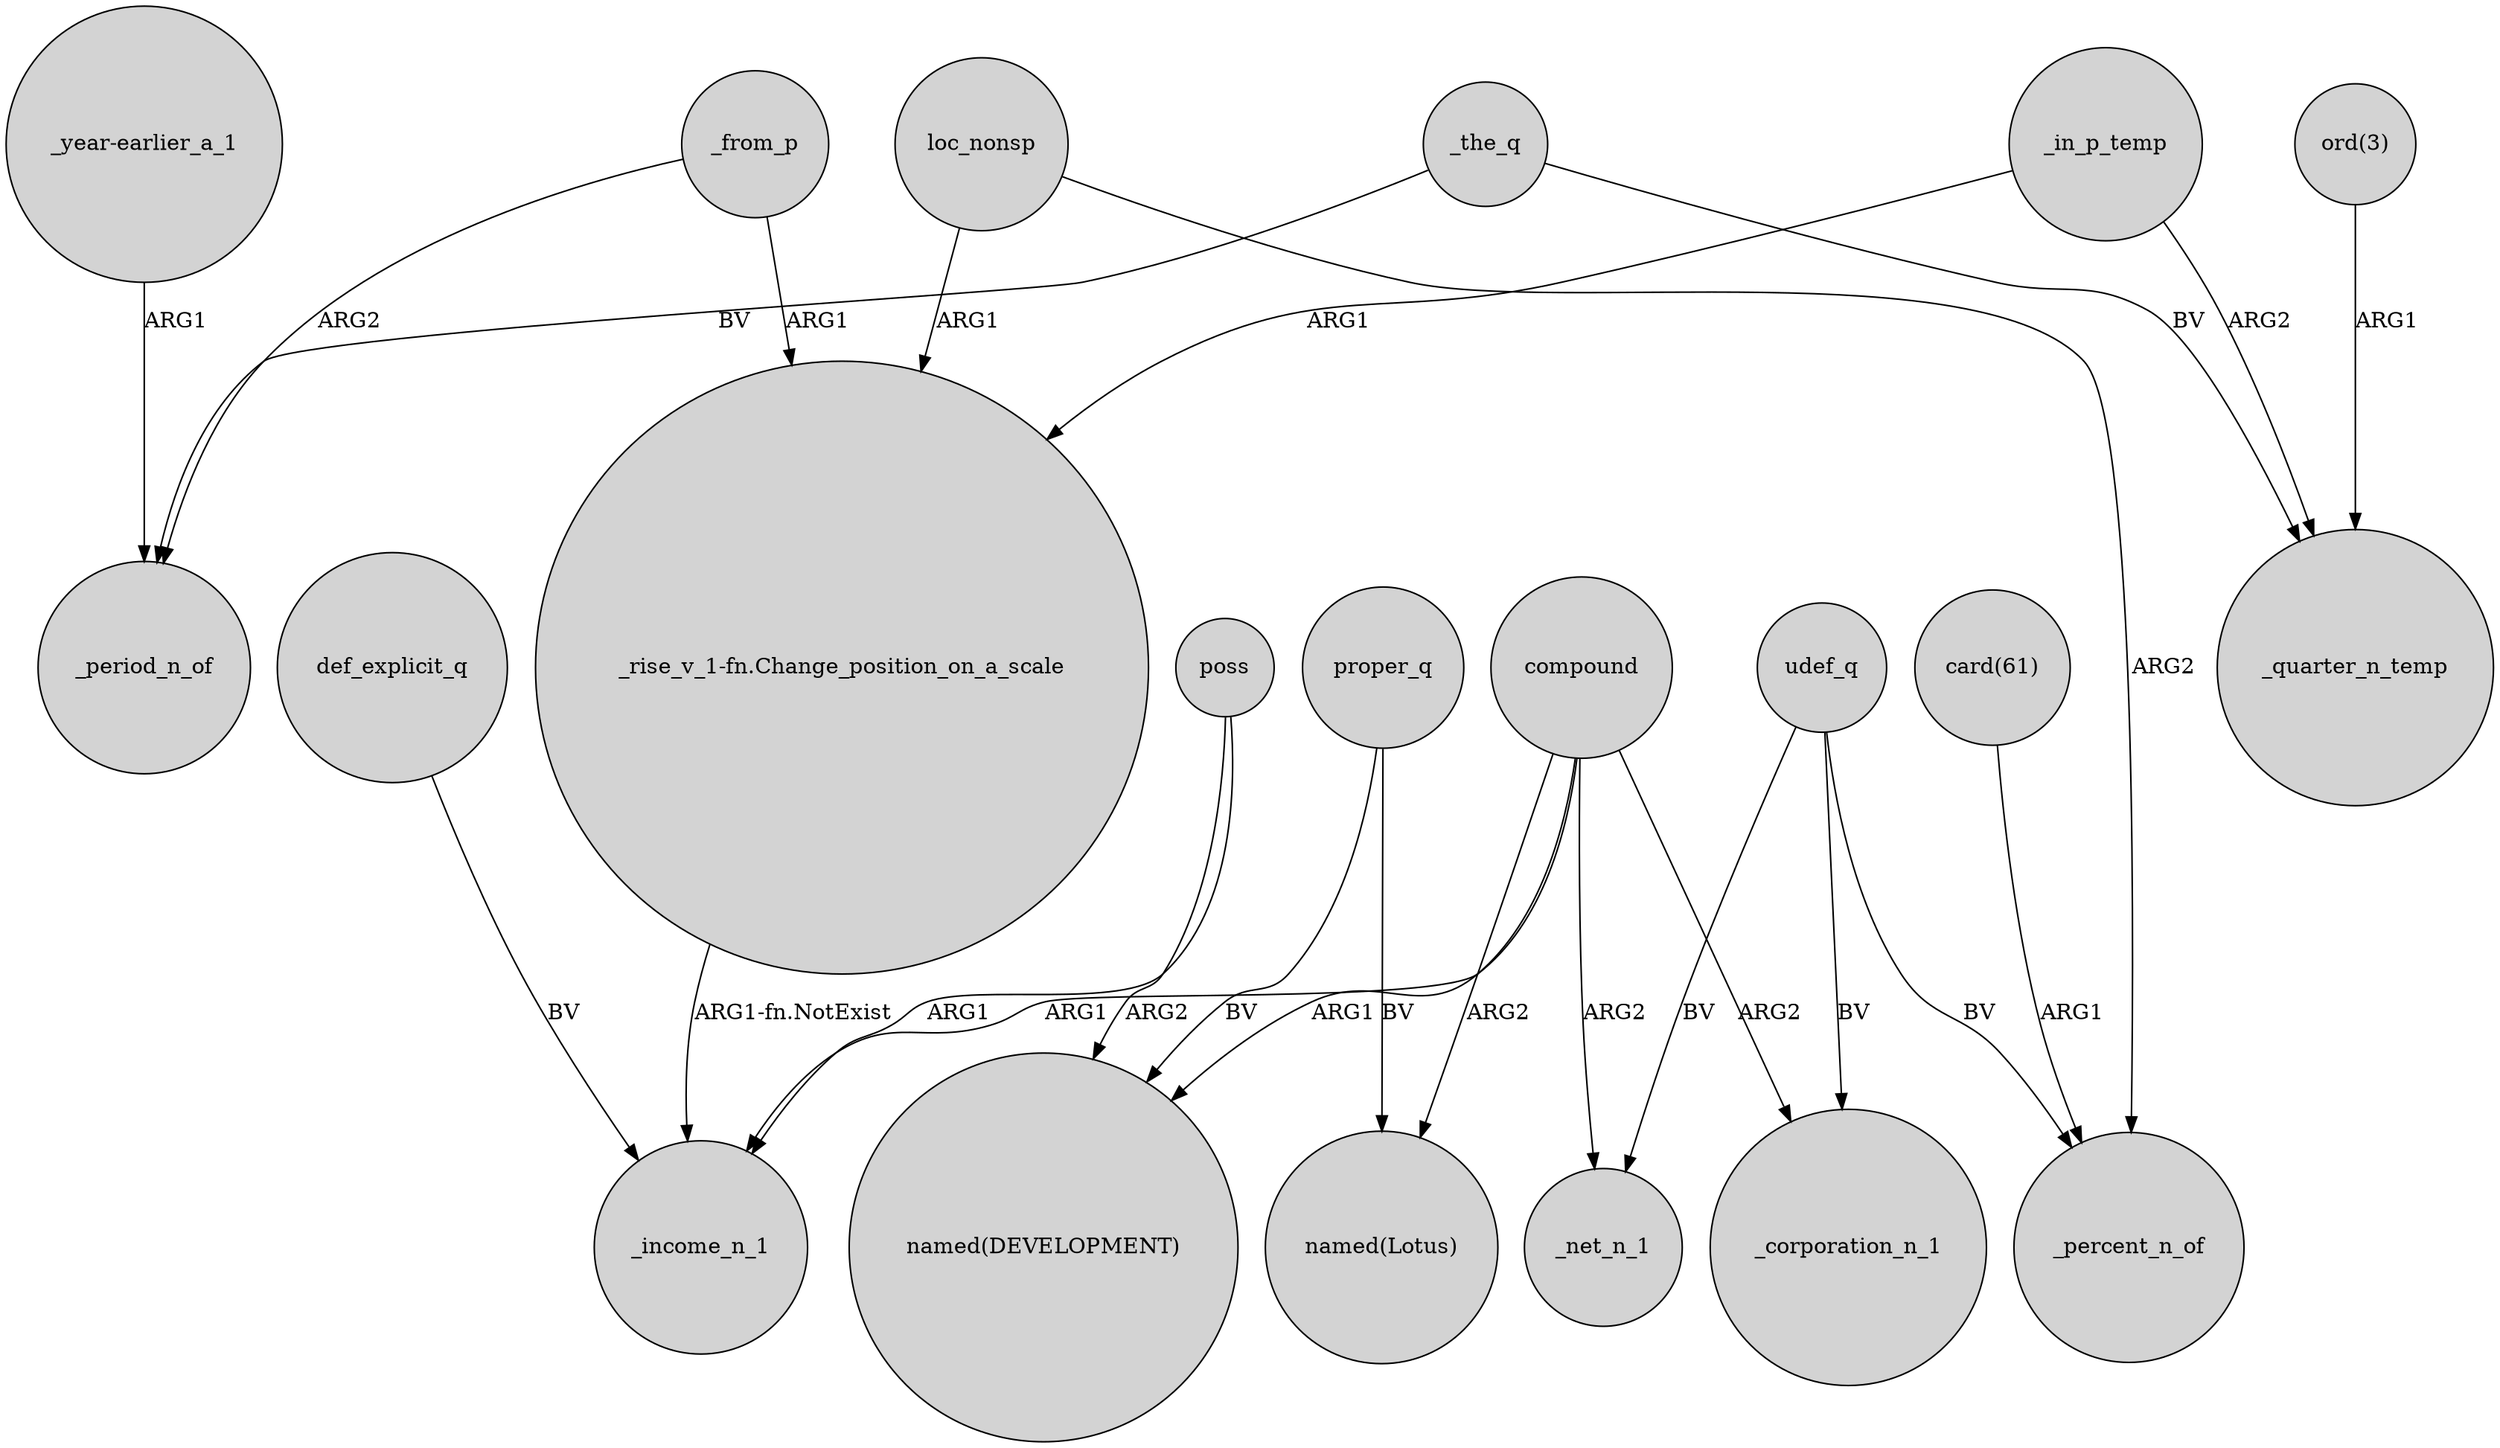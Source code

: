 digraph {
	node [shape=circle style=filled]
	compound -> "named(DEVELOPMENT)" [label=ARG1]
	"_year-earlier_a_1" -> _period_n_of [label=ARG1]
	poss -> "named(DEVELOPMENT)" [label=ARG2]
	compound -> _income_n_1 [label=ARG1]
	compound -> "named(Lotus)" [label=ARG2]
	"_rise_v_1-fn.Change_position_on_a_scale" -> _income_n_1 [label="ARG1-fn.NotExist"]
	"card(61)" -> _percent_n_of [label=ARG1]
	def_explicit_q -> _income_n_1 [label=BV]
	poss -> _income_n_1 [label=ARG1]
	proper_q -> "named(Lotus)" [label=BV]
	compound -> _corporation_n_1 [label=ARG2]
	_the_q -> _quarter_n_temp [label=BV]
	_from_p -> _period_n_of [label=ARG2]
	_in_p_temp -> _quarter_n_temp [label=ARG2]
	_the_q -> _period_n_of [label=BV]
	udef_q -> _corporation_n_1 [label=BV]
	"ord(3)" -> _quarter_n_temp [label=ARG1]
	compound -> _net_n_1 [label=ARG2]
	loc_nonsp -> _percent_n_of [label=ARG2]
	loc_nonsp -> "_rise_v_1-fn.Change_position_on_a_scale" [label=ARG1]
	proper_q -> "named(DEVELOPMENT)" [label=BV]
	udef_q -> _net_n_1 [label=BV]
	udef_q -> _percent_n_of [label=BV]
	_in_p_temp -> "_rise_v_1-fn.Change_position_on_a_scale" [label=ARG1]
	_from_p -> "_rise_v_1-fn.Change_position_on_a_scale" [label=ARG1]
}
